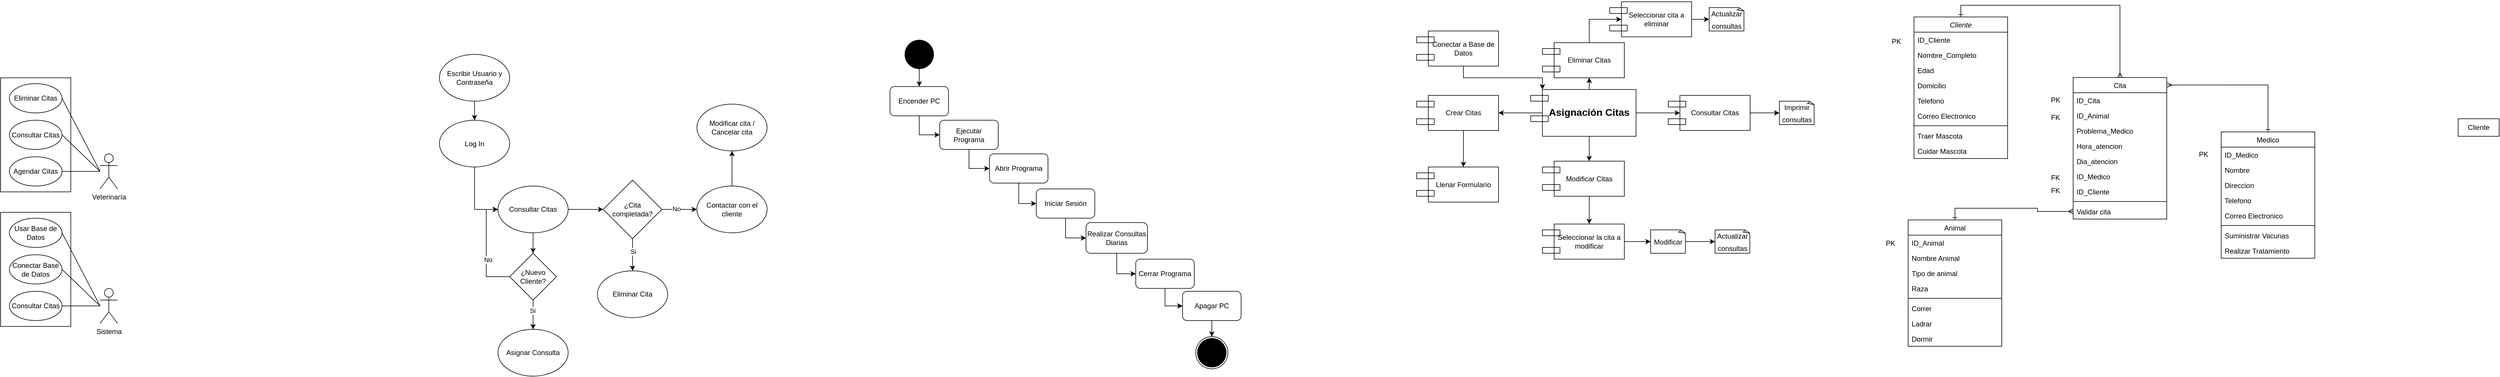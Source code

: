<mxfile version="18.0.6" type="device"><diagram id="yIppMOZ-e4jIht3v-jSQ" name="Página-1"><mxGraphModel dx="2004" dy="1558" grid="1" gridSize="10" guides="1" tooltips="1" connect="1" arrows="1" fold="1" page="1" pageScale="1" pageWidth="827" pageHeight="1169" math="0" shadow="0"><root><mxCell id="0"/><mxCell id="1" parent="0"/><mxCell id="TAHjFx2PKQ2bMR4hfTBX-1" value="Veterinaría" style="shape=umlActor;verticalLabelPosition=bottom;verticalAlign=top;html=1;outlineConnect=0;" parent="1" vertex="1"><mxGeometry x="330" y="290" width="30" height="60" as="geometry"/></mxCell><mxCell id="TAHjFx2PKQ2bMR4hfTBX-2" value="" style="rounded=0;whiteSpace=wrap;html=1;" parent="1" vertex="1"><mxGeometry x="160" y="160" width="120" height="195" as="geometry"/></mxCell><mxCell id="TAHjFx2PKQ2bMR4hfTBX-5" value="Agendar Citas" style="ellipse;whiteSpace=wrap;html=1;" parent="1" vertex="1"><mxGeometry x="175" y="295" width="90" height="50" as="geometry"/></mxCell><mxCell id="TAHjFx2PKQ2bMR4hfTBX-6" value="" style="endArrow=none;html=1;rounded=0;" parent="1" target="TAHjFx2PKQ2bMR4hfTBX-1" edge="1"><mxGeometry width="50" height="50" relative="1" as="geometry"><mxPoint x="265" y="320" as="sourcePoint"/><mxPoint x="315" y="270" as="targetPoint"/></mxGeometry></mxCell><mxCell id="TAHjFx2PKQ2bMR4hfTBX-13" value="Consultar Citas" style="ellipse;whiteSpace=wrap;html=1;" parent="1" vertex="1"><mxGeometry x="175" y="232.5" width="90" height="50" as="geometry"/></mxCell><mxCell id="TAHjFx2PKQ2bMR4hfTBX-14" value="Eliminar Citas" style="ellipse;whiteSpace=wrap;html=1;" parent="1" vertex="1"><mxGeometry x="175" y="170" width="90" height="50" as="geometry"/></mxCell><mxCell id="TAHjFx2PKQ2bMR4hfTBX-20" style="edgeStyle=orthogonalEdgeStyle;rounded=0;orthogonalLoop=1;jettySize=auto;html=1;exitX=0.5;exitY=1;exitDx=0;exitDy=0;entryX=0;entryY=0.5;entryDx=0;entryDy=0;" parent="1" source="TAHjFx2PKQ2bMR4hfTBX-16" target="TAHjFx2PKQ2bMR4hfTBX-19" edge="1"><mxGeometry relative="1" as="geometry"/></mxCell><mxCell id="TAHjFx2PKQ2bMR4hfTBX-16" value="Log In" style="ellipse;whiteSpace=wrap;html=1;" parent="1" vertex="1"><mxGeometry x="910" y="232.5" width="120" height="80" as="geometry"/></mxCell><mxCell id="TAHjFx2PKQ2bMR4hfTBX-18" style="edgeStyle=orthogonalEdgeStyle;rounded=0;orthogonalLoop=1;jettySize=auto;html=1;exitX=0.5;exitY=1;exitDx=0;exitDy=0;entryX=0.5;entryY=0;entryDx=0;entryDy=0;" parent="1" source="TAHjFx2PKQ2bMR4hfTBX-17" target="TAHjFx2PKQ2bMR4hfTBX-16" edge="1"><mxGeometry relative="1" as="geometry"/></mxCell><mxCell id="TAHjFx2PKQ2bMR4hfTBX-17" value="Escribir Usuario y Contraseña" style="ellipse;whiteSpace=wrap;html=1;" parent="1" vertex="1"><mxGeometry x="910" y="120" width="120" height="80" as="geometry"/></mxCell><mxCell id="TAHjFx2PKQ2bMR4hfTBX-40" style="edgeStyle=orthogonalEdgeStyle;rounded=0;orthogonalLoop=1;jettySize=auto;html=1;exitX=0.5;exitY=1;exitDx=0;exitDy=0;entryX=0.5;entryY=0;entryDx=0;entryDy=0;" parent="1" source="TAHjFx2PKQ2bMR4hfTBX-19" target="TAHjFx2PKQ2bMR4hfTBX-27" edge="1"><mxGeometry relative="1" as="geometry"/></mxCell><mxCell id="TAHjFx2PKQ2bMR4hfTBX-43" style="edgeStyle=orthogonalEdgeStyle;rounded=0;orthogonalLoop=1;jettySize=auto;html=1;exitX=1;exitY=0.5;exitDx=0;exitDy=0;entryX=0;entryY=0.5;entryDx=0;entryDy=0;" parent="1" source="TAHjFx2PKQ2bMR4hfTBX-19" target="TAHjFx2PKQ2bMR4hfTBX-21" edge="1"><mxGeometry relative="1" as="geometry"/></mxCell><mxCell id="TAHjFx2PKQ2bMR4hfTBX-19" value="Consultar Citas" style="ellipse;whiteSpace=wrap;html=1;" parent="1" vertex="1"><mxGeometry x="1010" y="345" width="120" height="80" as="geometry"/></mxCell><mxCell id="TAHjFx2PKQ2bMR4hfTBX-32" style="edgeStyle=orthogonalEdgeStyle;rounded=0;orthogonalLoop=1;jettySize=auto;html=1;exitX=0.5;exitY=1;exitDx=0;exitDy=0;entryX=0.5;entryY=0;entryDx=0;entryDy=0;" parent="1" source="TAHjFx2PKQ2bMR4hfTBX-21" target="TAHjFx2PKQ2bMR4hfTBX-24" edge="1"><mxGeometry relative="1" as="geometry"><Array as="points"><mxPoint x="1240" y="465"/><mxPoint x="1240" y="465"/></Array></mxGeometry></mxCell><mxCell id="TAHjFx2PKQ2bMR4hfTBX-36" value="Si" style="edgeLabel;html=1;align=center;verticalAlign=middle;resizable=0;points=[];" parent="TAHjFx2PKQ2bMR4hfTBX-32" vertex="1" connectable="0"><mxGeometry x="-0.21" y="1" relative="1" as="geometry"><mxPoint as="offset"/></mxGeometry></mxCell><mxCell id="TAHjFx2PKQ2bMR4hfTBX-34" style="edgeStyle=orthogonalEdgeStyle;rounded=0;orthogonalLoop=1;jettySize=auto;html=1;exitX=1;exitY=0.5;exitDx=0;exitDy=0;entryX=0;entryY=0.5;entryDx=0;entryDy=0;" parent="1" source="TAHjFx2PKQ2bMR4hfTBX-21" target="TAHjFx2PKQ2bMR4hfTBX-25" edge="1"><mxGeometry relative="1" as="geometry"/></mxCell><mxCell id="TAHjFx2PKQ2bMR4hfTBX-35" value="No" style="edgeLabel;html=1;align=center;verticalAlign=middle;resizable=0;points=[];" parent="TAHjFx2PKQ2bMR4hfTBX-34" vertex="1" connectable="0"><mxGeometry x="-0.165" y="1" relative="1" as="geometry"><mxPoint as="offset"/></mxGeometry></mxCell><mxCell id="TAHjFx2PKQ2bMR4hfTBX-21" value="¿Cita completada?" style="rhombus;whiteSpace=wrap;html=1;" parent="1" vertex="1"><mxGeometry x="1190" y="335" width="100" height="100" as="geometry"/></mxCell><mxCell id="TAHjFx2PKQ2bMR4hfTBX-24" value="Eliminar Cita" style="ellipse;whiteSpace=wrap;html=1;" parent="1" vertex="1"><mxGeometry x="1180" y="490" width="120" height="80" as="geometry"/></mxCell><mxCell id="TAHjFx2PKQ2bMR4hfTBX-38" style="edgeStyle=orthogonalEdgeStyle;rounded=0;orthogonalLoop=1;jettySize=auto;html=1;exitX=0.5;exitY=0;exitDx=0;exitDy=0;entryX=0.5;entryY=1;entryDx=0;entryDy=0;" parent="1" source="TAHjFx2PKQ2bMR4hfTBX-25" target="TAHjFx2PKQ2bMR4hfTBX-37" edge="1"><mxGeometry relative="1" as="geometry"/></mxCell><mxCell id="TAHjFx2PKQ2bMR4hfTBX-25" value="Contactar con el cliente" style="ellipse;whiteSpace=wrap;html=1;" parent="1" vertex="1"><mxGeometry x="1350" y="345" width="120" height="80" as="geometry"/></mxCell><mxCell id="TAHjFx2PKQ2bMR4hfTBX-26" value="Asignar Consulta" style="ellipse;whiteSpace=wrap;html=1;" parent="1" vertex="1"><mxGeometry x="1010" y="590" width="120" height="80" as="geometry"/></mxCell><mxCell id="TAHjFx2PKQ2bMR4hfTBX-30" style="edgeStyle=orthogonalEdgeStyle;rounded=0;orthogonalLoop=1;jettySize=auto;html=1;exitX=0.5;exitY=1;exitDx=0;exitDy=0;" parent="1" source="TAHjFx2PKQ2bMR4hfTBX-27" target="TAHjFx2PKQ2bMR4hfTBX-26" edge="1"><mxGeometry relative="1" as="geometry"/></mxCell><mxCell id="TAHjFx2PKQ2bMR4hfTBX-39" value="Si" style="edgeLabel;html=1;align=center;verticalAlign=middle;resizable=0;points=[];" parent="TAHjFx2PKQ2bMR4hfTBX-30" vertex="1" connectable="0"><mxGeometry x="-0.298" y="-1" relative="1" as="geometry"><mxPoint as="offset"/></mxGeometry></mxCell><mxCell id="TAHjFx2PKQ2bMR4hfTBX-41" style="edgeStyle=orthogonalEdgeStyle;rounded=0;orthogonalLoop=1;jettySize=auto;html=1;exitX=0;exitY=0.5;exitDx=0;exitDy=0;entryX=0;entryY=0.5;entryDx=0;entryDy=0;" parent="1" source="TAHjFx2PKQ2bMR4hfTBX-27" target="TAHjFx2PKQ2bMR4hfTBX-19" edge="1"><mxGeometry relative="1" as="geometry"/></mxCell><mxCell id="TAHjFx2PKQ2bMR4hfTBX-42" value="No" style="edgeLabel;html=1;align=center;verticalAlign=middle;resizable=0;points=[];" parent="TAHjFx2PKQ2bMR4hfTBX-41" vertex="1" connectable="0"><mxGeometry x="-0.211" y="-3" relative="1" as="geometry"><mxPoint as="offset"/></mxGeometry></mxCell><mxCell id="TAHjFx2PKQ2bMR4hfTBX-27" value="¿Nuevo Cliente?" style="rhombus;whiteSpace=wrap;html=1;" parent="1" vertex="1"><mxGeometry x="1030" y="460" width="80" height="80" as="geometry"/></mxCell><mxCell id="TAHjFx2PKQ2bMR4hfTBX-37" value="Modificar cita / Cancelar cita" style="ellipse;whiteSpace=wrap;html=1;" parent="1" vertex="1"><mxGeometry x="1350" y="205" width="120" height="80" as="geometry"/></mxCell><mxCell id="TAHjFx2PKQ2bMR4hfTBX-50" value="Sistema" style="shape=umlActor;verticalLabelPosition=bottom;verticalAlign=top;html=1;outlineConnect=0;" parent="1" vertex="1"><mxGeometry x="330" y="520" width="30" height="60" as="geometry"/></mxCell><mxCell id="TAHjFx2PKQ2bMR4hfTBX-51" value="" style="rounded=0;whiteSpace=wrap;html=1;" parent="1" vertex="1"><mxGeometry x="160" y="390" width="120" height="195" as="geometry"/></mxCell><mxCell id="TAHjFx2PKQ2bMR4hfTBX-53" value="" style="endArrow=none;html=1;rounded=0;" parent="1" target="TAHjFx2PKQ2bMR4hfTBX-50" edge="1"><mxGeometry width="50" height="50" relative="1" as="geometry"><mxPoint x="265" y="550.0" as="sourcePoint"/><mxPoint x="315" y="500" as="targetPoint"/></mxGeometry></mxCell><mxCell id="TAHjFx2PKQ2bMR4hfTBX-54" value="Consultar Citas" style="ellipse;whiteSpace=wrap;html=1;" parent="1" vertex="1"><mxGeometry x="175" y="525" width="90" height="50" as="geometry"/></mxCell><mxCell id="TAHjFx2PKQ2bMR4hfTBX-56" value="" style="endArrow=none;html=1;rounded=0;exitX=1;exitY=0.5;exitDx=0;exitDy=0;" parent="1" source="TAHjFx2PKQ2bMR4hfTBX-13" edge="1"><mxGeometry width="50" height="50" relative="1" as="geometry"><mxPoint x="260" y="300" as="sourcePoint"/><mxPoint x="330" y="320" as="targetPoint"/></mxGeometry></mxCell><mxCell id="TAHjFx2PKQ2bMR4hfTBX-57" value="" style="endArrow=none;html=1;rounded=0;exitX=1;exitY=0.5;exitDx=0;exitDy=0;" parent="1" source="TAHjFx2PKQ2bMR4hfTBX-14" edge="1"><mxGeometry width="50" height="50" relative="1" as="geometry"><mxPoint x="490" y="270" as="sourcePoint"/><mxPoint x="330" y="320" as="targetPoint"/></mxGeometry></mxCell><mxCell id="TAHjFx2PKQ2bMR4hfTBX-60" value="Conectar Base de Datos" style="ellipse;whiteSpace=wrap;html=1;" parent="1" vertex="1"><mxGeometry x="175" y="462.5" width="90" height="50" as="geometry"/></mxCell><mxCell id="TAHjFx2PKQ2bMR4hfTBX-62" value="Usar Base de Datos" style="ellipse;whiteSpace=wrap;html=1;" parent="1" vertex="1"><mxGeometry x="175" y="400" width="90" height="50" as="geometry"/></mxCell><mxCell id="TAHjFx2PKQ2bMR4hfTBX-65" value="" style="endArrow=none;html=1;rounded=0;exitX=1;exitY=0.5;exitDx=0;exitDy=0;" parent="1" source="TAHjFx2PKQ2bMR4hfTBX-60" edge="1"><mxGeometry width="50" height="50" relative="1" as="geometry"><mxPoint x="280" y="540" as="sourcePoint"/><mxPoint x="330" y="550" as="targetPoint"/></mxGeometry></mxCell><mxCell id="TAHjFx2PKQ2bMR4hfTBX-66" value="" style="endArrow=none;html=1;rounded=0;exitX=1;exitY=0.5;exitDx=0;exitDy=0;" parent="1" source="TAHjFx2PKQ2bMR4hfTBX-62" edge="1"><mxGeometry width="50" height="50" relative="1" as="geometry"><mxPoint x="280" y="540" as="sourcePoint"/><mxPoint x="330" y="550" as="targetPoint"/></mxGeometry></mxCell><mxCell id="TAHjFx2PKQ2bMR4hfTBX-72" style="edgeStyle=orthogonalEdgeStyle;rounded=0;orthogonalLoop=1;jettySize=auto;html=1;exitX=0.5;exitY=1;exitDx=0;exitDy=0;entryX=0.5;entryY=0;entryDx=0;entryDy=0;" parent="1" source="TAHjFx2PKQ2bMR4hfTBX-67" target="TAHjFx2PKQ2bMR4hfTBX-68" edge="1"><mxGeometry relative="1" as="geometry"/></mxCell><mxCell id="TAHjFx2PKQ2bMR4hfTBX-67" value="" style="ellipse;whiteSpace=wrap;html=1;strokeColor=none;fillColor=#000000;" parent="1" vertex="1"><mxGeometry x="1705" y="95" width="50" height="50" as="geometry"/></mxCell><mxCell id="TAHjFx2PKQ2bMR4hfTBX-74" style="edgeStyle=orthogonalEdgeStyle;rounded=0;orthogonalLoop=1;jettySize=auto;html=1;exitX=0.5;exitY=1;exitDx=0;exitDy=0;entryX=0;entryY=0.5;entryDx=0;entryDy=0;" parent="1" source="TAHjFx2PKQ2bMR4hfTBX-68" target="TAHjFx2PKQ2bMR4hfTBX-69" edge="1"><mxGeometry relative="1" as="geometry"/></mxCell><mxCell id="TAHjFx2PKQ2bMR4hfTBX-68" value="Encender PC" style="rounded=1;whiteSpace=wrap;html=1;fillColor=none;" parent="1" vertex="1"><mxGeometry x="1680" y="175" width="100" height="50" as="geometry"/></mxCell><mxCell id="TAHjFx2PKQ2bMR4hfTBX-75" style="edgeStyle=orthogonalEdgeStyle;rounded=0;orthogonalLoop=1;jettySize=auto;html=1;exitX=0.5;exitY=1;exitDx=0;exitDy=0;entryX=0;entryY=0.5;entryDx=0;entryDy=0;" parent="1" source="TAHjFx2PKQ2bMR4hfTBX-69" target="TAHjFx2PKQ2bMR4hfTBX-70" edge="1"><mxGeometry relative="1" as="geometry"/></mxCell><mxCell id="TAHjFx2PKQ2bMR4hfTBX-69" value="Ejecutar Programa" style="rounded=1;whiteSpace=wrap;html=1;fillColor=none;" parent="1" vertex="1"><mxGeometry x="1765" y="232.5" width="100" height="50" as="geometry"/></mxCell><mxCell id="TAHjFx2PKQ2bMR4hfTBX-76" style="edgeStyle=orthogonalEdgeStyle;rounded=0;orthogonalLoop=1;jettySize=auto;html=1;exitX=0.5;exitY=1;exitDx=0;exitDy=0;entryX=0;entryY=0.5;entryDx=0;entryDy=0;" parent="1" source="TAHjFx2PKQ2bMR4hfTBX-70" target="TAHjFx2PKQ2bMR4hfTBX-71" edge="1"><mxGeometry relative="1" as="geometry"/></mxCell><mxCell id="TAHjFx2PKQ2bMR4hfTBX-70" value="Abrir Programa" style="rounded=1;whiteSpace=wrap;html=1;fillColor=none;" parent="1" vertex="1"><mxGeometry x="1850" y="290" width="100" height="50" as="geometry"/></mxCell><mxCell id="TAHjFx2PKQ2bMR4hfTBX-78" style="edgeStyle=orthogonalEdgeStyle;rounded=0;orthogonalLoop=1;jettySize=auto;html=1;exitX=0.5;exitY=1;exitDx=0;exitDy=0;entryX=0;entryY=0.5;entryDx=0;entryDy=0;" parent="1" source="TAHjFx2PKQ2bMR4hfTBX-71" target="TAHjFx2PKQ2bMR4hfTBX-77" edge="1"><mxGeometry relative="1" as="geometry"/></mxCell><mxCell id="TAHjFx2PKQ2bMR4hfTBX-71" value="Iniciar Sesión" style="rounded=1;whiteSpace=wrap;html=1;fillColor=none;" parent="1" vertex="1"><mxGeometry x="1930" y="350" width="100" height="50" as="geometry"/></mxCell><mxCell id="TAHjFx2PKQ2bMR4hfTBX-81" style="edgeStyle=orthogonalEdgeStyle;rounded=0;orthogonalLoop=1;jettySize=auto;html=1;exitX=0.5;exitY=1;exitDx=0;exitDy=0;entryX=0;entryY=0.5;entryDx=0;entryDy=0;" parent="1" source="TAHjFx2PKQ2bMR4hfTBX-77" target="TAHjFx2PKQ2bMR4hfTBX-79" edge="1"><mxGeometry relative="1" as="geometry"/></mxCell><mxCell id="TAHjFx2PKQ2bMR4hfTBX-77" value="Realizar Consultas Diarias" style="rounded=1;whiteSpace=wrap;html=1;fillColor=none;" parent="1" vertex="1"><mxGeometry x="2015" y="407.5" width="105" height="52.5" as="geometry"/></mxCell><mxCell id="TAHjFx2PKQ2bMR4hfTBX-82" style="edgeStyle=orthogonalEdgeStyle;rounded=0;orthogonalLoop=1;jettySize=auto;html=1;exitX=0.5;exitY=1;exitDx=0;exitDy=0;entryX=0;entryY=0.5;entryDx=0;entryDy=0;" parent="1" source="TAHjFx2PKQ2bMR4hfTBX-79" target="TAHjFx2PKQ2bMR4hfTBX-80" edge="1"><mxGeometry relative="1" as="geometry"/></mxCell><mxCell id="TAHjFx2PKQ2bMR4hfTBX-79" value="Cerrar Programa" style="rounded=1;whiteSpace=wrap;html=1;fillColor=none;" parent="1" vertex="1"><mxGeometry x="2100" y="470" width="100" height="50" as="geometry"/></mxCell><mxCell id="TAHjFx2PKQ2bMR4hfTBX-85" style="edgeStyle=orthogonalEdgeStyle;rounded=0;orthogonalLoop=1;jettySize=auto;html=1;exitX=0.5;exitY=1;exitDx=0;exitDy=0;entryX=0.5;entryY=0;entryDx=0;entryDy=0;" parent="1" source="TAHjFx2PKQ2bMR4hfTBX-80" target="TAHjFx2PKQ2bMR4hfTBX-84" edge="1"><mxGeometry relative="1" as="geometry"/></mxCell><mxCell id="TAHjFx2PKQ2bMR4hfTBX-80" value="Apagar PC" style="rounded=1;whiteSpace=wrap;html=1;fillColor=none;" parent="1" vertex="1"><mxGeometry x="2180" y="525" width="100" height="50" as="geometry"/></mxCell><mxCell id="TAHjFx2PKQ2bMR4hfTBX-83" value="" style="ellipse;whiteSpace=wrap;html=1;strokeColor=none;fillColor=#000000;" parent="1" vertex="1"><mxGeometry x="2205" y="605" width="50" height="50" as="geometry"/></mxCell><mxCell id="TAHjFx2PKQ2bMR4hfTBX-84" value="" style="ellipse;whiteSpace=wrap;html=1;strokeColor=default;fillColor=none;" parent="1" vertex="1"><mxGeometry x="2202.5" y="602.5" width="55" height="55" as="geometry"/></mxCell><mxCell id="TAHjFx2PKQ2bMR4hfTBX-108" style="edgeStyle=orthogonalEdgeStyle;rounded=0;orthogonalLoop=1;jettySize=auto;html=1;exitX=1;exitY=0.5;exitDx=0;exitDy=0;entryX=0;entryY=0.5;entryDx=0;entryDy=0;fontSize=12;" parent="1" source="TAHjFx2PKQ2bMR4hfTBX-86" target="TAHjFx2PKQ2bMR4hfTBX-99" edge="1"><mxGeometry relative="1" as="geometry"/></mxCell><mxCell id="TAHjFx2PKQ2bMR4hfTBX-109" style="edgeStyle=orthogonalEdgeStyle;rounded=0;orthogonalLoop=1;jettySize=auto;html=1;exitX=0;exitY=0.5;exitDx=0;exitDy=0;entryX=1;entryY=0.5;entryDx=0;entryDy=0;fontSize=12;" parent="1" source="TAHjFx2PKQ2bMR4hfTBX-86" target="TAHjFx2PKQ2bMR4hfTBX-90" edge="1"><mxGeometry relative="1" as="geometry"/></mxCell><mxCell id="TAHjFx2PKQ2bMR4hfTBX-116" style="edgeStyle=orthogonalEdgeStyle;rounded=0;orthogonalLoop=1;jettySize=auto;html=1;exitX=0.5;exitY=0;exitDx=0;exitDy=0;entryX=0.5;entryY=1;entryDx=0;entryDy=0;fontSize=12;" parent="1" source="TAHjFx2PKQ2bMR4hfTBX-86" target="TAHjFx2PKQ2bMR4hfTBX-96" edge="1"><mxGeometry relative="1" as="geometry"/></mxCell><mxCell id="TAHjFx2PKQ2bMR4hfTBX-125" style="edgeStyle=orthogonalEdgeStyle;rounded=0;orthogonalLoop=1;jettySize=auto;html=1;exitX=0.5;exitY=1;exitDx=0;exitDy=0;entryX=0.5;entryY=0;entryDx=0;entryDy=0;fontSize=12;" parent="1" source="TAHjFx2PKQ2bMR4hfTBX-86" target="TAHjFx2PKQ2bMR4hfTBX-93" edge="1"><mxGeometry relative="1" as="geometry"/></mxCell><mxCell id="TAHjFx2PKQ2bMR4hfTBX-86" value="&lt;font style=&quot;font-size: 17px;&quot;&gt;&lt;b&gt;Asignación Citas&lt;/b&gt;&lt;/font&gt;" style="rounded=0;whiteSpace=wrap;html=1;strokeColor=default;fillColor=none;" parent="1" vertex="1"><mxGeometry x="2795" y="180" width="160" height="80" as="geometry"/></mxCell><mxCell id="TAHjFx2PKQ2bMR4hfTBX-88" value="" style="rounded=0;whiteSpace=wrap;html=1;strokeColor=default;fillColor=none;" parent="1" vertex="1"><mxGeometry x="2775" y="190" width="30" height="10" as="geometry"/></mxCell><mxCell id="TAHjFx2PKQ2bMR4hfTBX-89" value="" style="rounded=0;whiteSpace=wrap;html=1;strokeColor=default;fillColor=none;" parent="1" vertex="1"><mxGeometry x="2775" y="225" width="30" height="10" as="geometry"/></mxCell><mxCell id="TAHjFx2PKQ2bMR4hfTBX-115" style="edgeStyle=orthogonalEdgeStyle;rounded=0;orthogonalLoop=1;jettySize=auto;html=1;exitX=0.5;exitY=1;exitDx=0;exitDy=0;entryX=0.5;entryY=0;entryDx=0;entryDy=0;fontSize=12;" parent="1" source="TAHjFx2PKQ2bMR4hfTBX-90" target="TAHjFx2PKQ2bMR4hfTBX-112" edge="1"><mxGeometry relative="1" as="geometry"/></mxCell><mxCell id="TAHjFx2PKQ2bMR4hfTBX-90" value="Crear Citas" style="rounded=0;whiteSpace=wrap;html=1;strokeColor=default;fillColor=none;" parent="1" vertex="1"><mxGeometry x="2600" y="190" width="120" height="60" as="geometry"/></mxCell><mxCell id="TAHjFx2PKQ2bMR4hfTBX-91" value="" style="rounded=0;whiteSpace=wrap;html=1;strokeColor=default;fillColor=none;" parent="1" vertex="1"><mxGeometry x="2580" y="200" width="30" height="10" as="geometry"/></mxCell><mxCell id="TAHjFx2PKQ2bMR4hfTBX-92" value="" style="rounded=0;whiteSpace=wrap;html=1;strokeColor=default;fillColor=none;" parent="1" vertex="1"><mxGeometry x="2580" y="230" width="30" height="10" as="geometry"/></mxCell><mxCell id="TAHjFx2PKQ2bMR4hfTBX-133" style="edgeStyle=orthogonalEdgeStyle;rounded=0;orthogonalLoop=1;jettySize=auto;html=1;exitX=0.5;exitY=1;exitDx=0;exitDy=0;entryX=0.5;entryY=0;entryDx=0;entryDy=0;fontSize=12;" parent="1" source="TAHjFx2PKQ2bMR4hfTBX-93" target="TAHjFx2PKQ2bMR4hfTBX-126" edge="1"><mxGeometry relative="1" as="geometry"/></mxCell><mxCell id="TAHjFx2PKQ2bMR4hfTBX-93" value="Modificar Citas" style="rounded=0;whiteSpace=wrap;html=1;strokeColor=default;fillColor=none;" parent="1" vertex="1"><mxGeometry x="2815" y="302.5" width="120" height="60" as="geometry"/></mxCell><mxCell id="TAHjFx2PKQ2bMR4hfTBX-94" value="" style="rounded=0;whiteSpace=wrap;html=1;strokeColor=default;fillColor=none;" parent="1" vertex="1"><mxGeometry x="2795" y="312.5" width="30" height="10" as="geometry"/></mxCell><mxCell id="TAHjFx2PKQ2bMR4hfTBX-95" value="" style="rounded=0;whiteSpace=wrap;html=1;strokeColor=default;fillColor=none;" parent="1" vertex="1"><mxGeometry x="2795" y="342.5" width="30" height="10" as="geometry"/></mxCell><mxCell id="TAHjFx2PKQ2bMR4hfTBX-123" style="edgeStyle=orthogonalEdgeStyle;rounded=0;orthogonalLoop=1;jettySize=auto;html=1;exitX=0.5;exitY=0;exitDx=0;exitDy=0;entryX=0;entryY=0.5;entryDx=0;entryDy=0;fontSize=12;" parent="1" source="TAHjFx2PKQ2bMR4hfTBX-96" target="TAHjFx2PKQ2bMR4hfTBX-119" edge="1"><mxGeometry relative="1" as="geometry"/></mxCell><mxCell id="TAHjFx2PKQ2bMR4hfTBX-96" value="Eliminar Citas" style="rounded=0;whiteSpace=wrap;html=1;strokeColor=default;fillColor=none;" parent="1" vertex="1"><mxGeometry x="2815" y="100" width="120" height="60" as="geometry"/></mxCell><mxCell id="TAHjFx2PKQ2bMR4hfTBX-97" value="" style="rounded=0;whiteSpace=wrap;html=1;strokeColor=default;fillColor=none;" parent="1" vertex="1"><mxGeometry x="2795" y="110" width="30" height="10" as="geometry"/></mxCell><mxCell id="TAHjFx2PKQ2bMR4hfTBX-98" value="" style="rounded=0;whiteSpace=wrap;html=1;strokeColor=default;fillColor=none;" parent="1" vertex="1"><mxGeometry x="2795" y="140" width="30" height="10" as="geometry"/></mxCell><mxCell id="TAHjFx2PKQ2bMR4hfTBX-107" style="edgeStyle=orthogonalEdgeStyle;rounded=0;orthogonalLoop=1;jettySize=auto;html=1;exitX=1;exitY=0.5;exitDx=0;exitDy=0;entryX=0;entryY=0.5;entryDx=0;entryDy=0;entryPerimeter=0;fontSize=12;" parent="1" source="TAHjFx2PKQ2bMR4hfTBX-99" target="TAHjFx2PKQ2bMR4hfTBX-106" edge="1"><mxGeometry relative="1" as="geometry"/></mxCell><mxCell id="TAHjFx2PKQ2bMR4hfTBX-99" value="Consultar Citas" style="rounded=0;whiteSpace=wrap;html=1;strokeColor=default;fillColor=none;" parent="1" vertex="1"><mxGeometry x="3030" y="190" width="120" height="60" as="geometry"/></mxCell><mxCell id="TAHjFx2PKQ2bMR4hfTBX-100" value="" style="rounded=0;whiteSpace=wrap;html=1;strokeColor=default;fillColor=none;" parent="1" vertex="1"><mxGeometry x="3010" y="200" width="30" height="10" as="geometry"/></mxCell><mxCell id="TAHjFx2PKQ2bMR4hfTBX-101" value="" style="rounded=0;whiteSpace=wrap;html=1;strokeColor=default;fillColor=none;" parent="1" vertex="1"><mxGeometry x="3010" y="230" width="30" height="10" as="geometry"/></mxCell><mxCell id="TAHjFx2PKQ2bMR4hfTBX-106" value="&lt;font style=&quot;font-size: 12px;&quot;&gt;Imprimir consultas&lt;/font&gt;" style="whiteSpace=wrap;html=1;shape=mxgraph.basic.document;fontSize=17;strokeColor=default;fillColor=none;" parent="1" vertex="1"><mxGeometry x="3200" y="200" width="60" height="40" as="geometry"/></mxCell><mxCell id="TAHjFx2PKQ2bMR4hfTBX-112" value="Llenar Formulario" style="rounded=0;whiteSpace=wrap;html=1;strokeColor=default;fillColor=none;" parent="1" vertex="1"><mxGeometry x="2600" y="312.5" width="120" height="60" as="geometry"/></mxCell><mxCell id="TAHjFx2PKQ2bMR4hfTBX-113" value="" style="rounded=0;whiteSpace=wrap;html=1;strokeColor=default;fillColor=none;" parent="1" vertex="1"><mxGeometry x="2580" y="322.5" width="30" height="10" as="geometry"/></mxCell><mxCell id="TAHjFx2PKQ2bMR4hfTBX-114" value="" style="rounded=0;whiteSpace=wrap;html=1;strokeColor=default;fillColor=none;" parent="1" vertex="1"><mxGeometry x="2580" y="352.5" width="30" height="10" as="geometry"/></mxCell><mxCell id="TAHjFx2PKQ2bMR4hfTBX-124" style="edgeStyle=orthogonalEdgeStyle;rounded=0;orthogonalLoop=1;jettySize=auto;html=1;exitX=1;exitY=0.5;exitDx=0;exitDy=0;entryX=0;entryY=0.5;entryDx=0;entryDy=0;entryPerimeter=0;fontSize=12;" parent="1" source="TAHjFx2PKQ2bMR4hfTBX-119" target="TAHjFx2PKQ2bMR4hfTBX-122" edge="1"><mxGeometry relative="1" as="geometry"/></mxCell><mxCell id="TAHjFx2PKQ2bMR4hfTBX-119" value="Seleccionar cita a eliminar" style="rounded=0;whiteSpace=wrap;html=1;strokeColor=default;fillColor=none;" parent="1" vertex="1"><mxGeometry x="2930" y="30" width="120" height="60" as="geometry"/></mxCell><mxCell id="TAHjFx2PKQ2bMR4hfTBX-120" value="" style="rounded=0;whiteSpace=wrap;html=1;strokeColor=default;fillColor=none;" parent="1" vertex="1"><mxGeometry x="2910" y="40" width="30" height="10" as="geometry"/></mxCell><mxCell id="TAHjFx2PKQ2bMR4hfTBX-121" value="" style="rounded=0;whiteSpace=wrap;html=1;strokeColor=default;fillColor=none;" parent="1" vertex="1"><mxGeometry x="2910" y="70" width="30" height="10" as="geometry"/></mxCell><mxCell id="TAHjFx2PKQ2bMR4hfTBX-122" value="&lt;font style=&quot;font-size: 12px;&quot;&gt;Actualizar consultas&lt;/font&gt;" style="whiteSpace=wrap;html=1;shape=mxgraph.basic.document;fontSize=17;strokeColor=default;fillColor=none;" parent="1" vertex="1"><mxGeometry x="3080" y="40" width="60" height="40" as="geometry"/></mxCell><mxCell id="TAHjFx2PKQ2bMR4hfTBX-136" style="edgeStyle=orthogonalEdgeStyle;rounded=0;orthogonalLoop=1;jettySize=auto;html=1;exitX=1;exitY=0.5;exitDx=0;exitDy=0;entryX=0;entryY=0.5;entryDx=0;entryDy=0;entryPerimeter=0;fontSize=12;" parent="1" source="TAHjFx2PKQ2bMR4hfTBX-126" target="TAHjFx2PKQ2bMR4hfTBX-134" edge="1"><mxGeometry relative="1" as="geometry"/></mxCell><mxCell id="TAHjFx2PKQ2bMR4hfTBX-126" value="Seleccionar la cita a modificar" style="rounded=0;whiteSpace=wrap;html=1;strokeColor=default;fillColor=none;" parent="1" vertex="1"><mxGeometry x="2815" y="410" width="120" height="60" as="geometry"/></mxCell><mxCell id="TAHjFx2PKQ2bMR4hfTBX-127" value="" style="rounded=0;whiteSpace=wrap;html=1;strokeColor=default;fillColor=none;" parent="1" vertex="1"><mxGeometry x="2795" y="420" width="30" height="10" as="geometry"/></mxCell><mxCell id="TAHjFx2PKQ2bMR4hfTBX-128" value="" style="rounded=0;whiteSpace=wrap;html=1;strokeColor=default;fillColor=none;" parent="1" vertex="1"><mxGeometry x="2795" y="450" width="30" height="10" as="geometry"/></mxCell><mxCell id="TAHjFx2PKQ2bMR4hfTBX-132" style="edgeStyle=orthogonalEdgeStyle;rounded=0;orthogonalLoop=1;jettySize=auto;html=1;exitX=0.5;exitY=1;exitDx=0;exitDy=0;entryX=0;entryY=0;entryDx=0;entryDy=0;fontSize=12;" parent="1" source="TAHjFx2PKQ2bMR4hfTBX-129" target="TAHjFx2PKQ2bMR4hfTBX-86" edge="1"><mxGeometry relative="1" as="geometry"/></mxCell><mxCell id="TAHjFx2PKQ2bMR4hfTBX-129" value="Conectar a Base de Datos" style="rounded=0;whiteSpace=wrap;html=1;strokeColor=default;fillColor=none;" parent="1" vertex="1"><mxGeometry x="2600" y="80" width="120" height="60" as="geometry"/></mxCell><mxCell id="TAHjFx2PKQ2bMR4hfTBX-130" value="" style="rounded=0;whiteSpace=wrap;html=1;strokeColor=default;fillColor=none;" parent="1" vertex="1"><mxGeometry x="2580" y="90" width="30" height="10" as="geometry"/></mxCell><mxCell id="TAHjFx2PKQ2bMR4hfTBX-131" value="" style="rounded=0;whiteSpace=wrap;html=1;strokeColor=default;fillColor=none;" parent="1" vertex="1"><mxGeometry x="2580" y="120" width="30" height="10" as="geometry"/></mxCell><mxCell id="TAHjFx2PKQ2bMR4hfTBX-137" style="edgeStyle=orthogonalEdgeStyle;rounded=0;orthogonalLoop=1;jettySize=auto;html=1;exitX=1;exitY=0.5;exitDx=0;exitDy=0;exitPerimeter=0;entryX=0;entryY=0.5;entryDx=0;entryDy=0;entryPerimeter=0;fontSize=12;" parent="1" source="TAHjFx2PKQ2bMR4hfTBX-134" target="TAHjFx2PKQ2bMR4hfTBX-135" edge="1"><mxGeometry relative="1" as="geometry"/></mxCell><mxCell id="TAHjFx2PKQ2bMR4hfTBX-134" value="&lt;font style=&quot;font-size: 12px;&quot;&gt;Modificar&lt;/font&gt;" style="whiteSpace=wrap;html=1;shape=mxgraph.basic.document;fontSize=17;strokeColor=default;fillColor=none;" parent="1" vertex="1"><mxGeometry x="2980" y="420" width="60" height="40" as="geometry"/></mxCell><mxCell id="TAHjFx2PKQ2bMR4hfTBX-135" value="&lt;font style=&quot;font-size: 12px;&quot;&gt;Actualizar consultas&lt;/font&gt;" style="whiteSpace=wrap;html=1;shape=mxgraph.basic.document;fontSize=17;strokeColor=default;fillColor=none;" parent="1" vertex="1"><mxGeometry x="3090" y="420" width="60" height="40" as="geometry"/></mxCell><mxCell id="j-575eCfDOTSj6DPJWYO-50" style="edgeStyle=orthogonalEdgeStyle;rounded=0;orthogonalLoop=1;jettySize=auto;html=1;exitX=0.5;exitY=0;exitDx=0;exitDy=0;entryX=0.5;entryY=0;entryDx=0;entryDy=0;startArrow=ERone;startFill=0;endArrow=ERmany;endFill=0;" edge="1" parent="1" source="j-575eCfDOTSj6DPJWYO-1" target="j-575eCfDOTSj6DPJWYO-25"><mxGeometry relative="1" as="geometry"/></mxCell><mxCell id="j-575eCfDOTSj6DPJWYO-1" value="Cliente" style="swimlane;fontStyle=2;align=center;verticalAlign=top;childLayout=stackLayout;horizontal=1;startSize=26;horizontalStack=0;resizeParent=1;resizeLast=0;collapsible=1;marginBottom=0;rounded=0;shadow=0;strokeWidth=1;" vertex="1" parent="1"><mxGeometry x="3430" y="56" width="160" height="242" as="geometry"><mxRectangle x="220" y="120" width="160" height="26" as="alternateBounds"/></mxGeometry></mxCell><mxCell id="j-575eCfDOTSj6DPJWYO-2" value="ID_Cliente" style="text;align=left;verticalAlign=top;spacingLeft=4;spacingRight=4;overflow=hidden;rotatable=0;points=[[0,0.5],[1,0.5]];portConstraint=eastwest;" vertex="1" parent="j-575eCfDOTSj6DPJWYO-1"><mxGeometry y="26" width="160" height="26" as="geometry"/></mxCell><mxCell id="j-575eCfDOTSj6DPJWYO-3" value="Nombre_Completo" style="text;align=left;verticalAlign=top;spacingLeft=4;spacingRight=4;overflow=hidden;rotatable=0;points=[[0,0.5],[1,0.5]];portConstraint=eastwest;rounded=0;shadow=0;html=0;" vertex="1" parent="j-575eCfDOTSj6DPJWYO-1"><mxGeometry y="52" width="160" height="26" as="geometry"/></mxCell><mxCell id="j-575eCfDOTSj6DPJWYO-4" value="Edad" style="text;align=left;verticalAlign=top;spacingLeft=4;spacingRight=4;overflow=hidden;rotatable=0;points=[[0,0.5],[1,0.5]];portConstraint=eastwest;rounded=0;shadow=0;html=0;" vertex="1" parent="j-575eCfDOTSj6DPJWYO-1"><mxGeometry y="78" width="160" height="26" as="geometry"/></mxCell><mxCell id="j-575eCfDOTSj6DPJWYO-5" value="Domicilio" style="text;align=left;verticalAlign=top;spacingLeft=4;spacingRight=4;overflow=hidden;rotatable=0;points=[[0,0.5],[1,0.5]];portConstraint=eastwest;rounded=0;shadow=0;html=0;" vertex="1" parent="j-575eCfDOTSj6DPJWYO-1"><mxGeometry y="104" width="160" height="26" as="geometry"/></mxCell><mxCell id="j-575eCfDOTSj6DPJWYO-6" value="Telefono" style="text;align=left;verticalAlign=top;spacingLeft=4;spacingRight=4;overflow=hidden;rotatable=0;points=[[0,0.5],[1,0.5]];portConstraint=eastwest;rounded=0;shadow=0;html=0;" vertex="1" parent="j-575eCfDOTSj6DPJWYO-1"><mxGeometry y="130" width="160" height="26" as="geometry"/></mxCell><mxCell id="j-575eCfDOTSj6DPJWYO-7" value="Correo Electronico" style="text;align=left;verticalAlign=top;spacingLeft=4;spacingRight=4;overflow=hidden;rotatable=0;points=[[0,0.5],[1,0.5]];portConstraint=eastwest;rounded=0;shadow=0;html=0;" vertex="1" parent="j-575eCfDOTSj6DPJWYO-1"><mxGeometry y="156" width="160" height="26" as="geometry"/></mxCell><mxCell id="j-575eCfDOTSj6DPJWYO-8" value="" style="line;html=1;strokeWidth=1;align=left;verticalAlign=middle;spacingTop=-1;spacingLeft=3;spacingRight=3;rotatable=0;labelPosition=right;points=[];portConstraint=eastwest;" vertex="1" parent="j-575eCfDOTSj6DPJWYO-1"><mxGeometry y="182" width="160" height="8" as="geometry"/></mxCell><mxCell id="j-575eCfDOTSj6DPJWYO-9" value="Traer Mascota" style="text;align=left;verticalAlign=top;spacingLeft=4;spacingRight=4;overflow=hidden;rotatable=0;points=[[0,0.5],[1,0.5]];portConstraint=eastwest;" vertex="1" parent="j-575eCfDOTSj6DPJWYO-1"><mxGeometry y="190" width="160" height="26" as="geometry"/></mxCell><mxCell id="j-575eCfDOTSj6DPJWYO-10" value="Cuidar Mascota" style="text;align=left;verticalAlign=top;spacingLeft=4;spacingRight=4;overflow=hidden;rotatable=0;points=[[0,0.5],[1,0.5]];portConstraint=eastwest;" vertex="1" parent="j-575eCfDOTSj6DPJWYO-1"><mxGeometry y="216" width="160" height="26" as="geometry"/></mxCell><mxCell id="j-575eCfDOTSj6DPJWYO-49" style="edgeStyle=orthogonalEdgeStyle;rounded=0;orthogonalLoop=1;jettySize=auto;html=1;exitX=0.5;exitY=0;exitDx=0;exitDy=0;entryX=0;entryY=0.5;entryDx=0;entryDy=0;startArrow=ERone;startFill=0;endArrow=ERmany;endFill=0;" edge="1" parent="1" source="j-575eCfDOTSj6DPJWYO-11" target="j-575eCfDOTSj6DPJWYO-33"><mxGeometry relative="1" as="geometry"/></mxCell><mxCell id="j-575eCfDOTSj6DPJWYO-11" value="Animal" style="swimlane;fontStyle=0;align=center;verticalAlign=top;childLayout=stackLayout;horizontal=1;startSize=26;horizontalStack=0;resizeParent=1;resizeLast=0;collapsible=1;marginBottom=0;rounded=0;shadow=0;strokeWidth=1;" vertex="1" parent="1"><mxGeometry x="3420" y="403" width="160" height="216" as="geometry"><mxRectangle x="130" y="380" width="160" height="26" as="alternateBounds"/></mxGeometry></mxCell><mxCell id="j-575eCfDOTSj6DPJWYO-12" value="ID_Animal&#10;" style="text;align=left;verticalAlign=top;spacingLeft=4;spacingRight=4;overflow=hidden;rotatable=0;points=[[0,0.5],[1,0.5]];portConstraint=eastwest;" vertex="1" parent="j-575eCfDOTSj6DPJWYO-11"><mxGeometry y="26" width="160" height="26" as="geometry"/></mxCell><mxCell id="j-575eCfDOTSj6DPJWYO-13" value="Nombre Animal" style="text;align=left;verticalAlign=top;spacingLeft=4;spacingRight=4;overflow=hidden;rotatable=0;points=[[0,0.5],[1,0.5]];portConstraint=eastwest;rounded=0;shadow=0;html=0;" vertex="1" parent="j-575eCfDOTSj6DPJWYO-11"><mxGeometry y="52" width="160" height="26" as="geometry"/></mxCell><mxCell id="j-575eCfDOTSj6DPJWYO-37" value="Tipo de animal" style="text;align=left;verticalAlign=top;spacingLeft=4;spacingRight=4;overflow=hidden;rotatable=0;points=[[0,0.5],[1,0.5]];portConstraint=eastwest;rounded=0;shadow=0;html=0;" vertex="1" parent="j-575eCfDOTSj6DPJWYO-11"><mxGeometry y="78" width="160" height="26" as="geometry"/></mxCell><mxCell id="j-575eCfDOTSj6DPJWYO-38" value="Raza" style="text;align=left;verticalAlign=top;spacingLeft=4;spacingRight=4;overflow=hidden;rotatable=0;points=[[0,0.5],[1,0.5]];portConstraint=eastwest;rounded=0;shadow=0;html=0;" vertex="1" parent="j-575eCfDOTSj6DPJWYO-11"><mxGeometry y="104" width="160" height="26" as="geometry"/></mxCell><mxCell id="j-575eCfDOTSj6DPJWYO-14" value="" style="line;html=1;strokeWidth=1;align=left;verticalAlign=middle;spacingTop=-1;spacingLeft=3;spacingRight=3;rotatable=0;labelPosition=right;points=[];portConstraint=eastwest;" vertex="1" parent="j-575eCfDOTSj6DPJWYO-11"><mxGeometry y="130" width="160" height="8" as="geometry"/></mxCell><mxCell id="j-575eCfDOTSj6DPJWYO-15" value="Correr" style="text;align=left;verticalAlign=top;spacingLeft=4;spacingRight=4;overflow=hidden;rotatable=0;points=[[0,0.5],[1,0.5]];portConstraint=eastwest;fontStyle=0" vertex="1" parent="j-575eCfDOTSj6DPJWYO-11"><mxGeometry y="138" width="160" height="26" as="geometry"/></mxCell><mxCell id="j-575eCfDOTSj6DPJWYO-16" value="Ladrar" style="text;align=left;verticalAlign=top;spacingLeft=4;spacingRight=4;overflow=hidden;rotatable=0;points=[[0,0.5],[1,0.5]];portConstraint=eastwest;" vertex="1" parent="j-575eCfDOTSj6DPJWYO-11"><mxGeometry y="164" width="160" height="26" as="geometry"/></mxCell><mxCell id="j-575eCfDOTSj6DPJWYO-35" value="Dormir" style="text;align=left;verticalAlign=top;spacingLeft=4;spacingRight=4;overflow=hidden;rotatable=0;points=[[0,0.5],[1,0.5]];portConstraint=eastwest;" vertex="1" parent="j-575eCfDOTSj6DPJWYO-11"><mxGeometry y="190" width="160" height="26" as="geometry"/></mxCell><mxCell id="j-575eCfDOTSj6DPJWYO-48" style="edgeStyle=orthogonalEdgeStyle;rounded=0;orthogonalLoop=1;jettySize=auto;html=1;exitX=0.5;exitY=0;exitDx=0;exitDy=0;entryX=1.005;entryY=0.053;entryDx=0;entryDy=0;entryPerimeter=0;startArrow=ERone;startFill=0;endArrow=ERmany;endFill=0;" edge="1" parent="1" source="j-575eCfDOTSj6DPJWYO-17" target="j-575eCfDOTSj6DPJWYO-25"><mxGeometry relative="1" as="geometry"/></mxCell><mxCell id="j-575eCfDOTSj6DPJWYO-17" value="Medico" style="swimlane;fontStyle=0;align=center;verticalAlign=top;childLayout=stackLayout;horizontal=1;startSize=26;horizontalStack=0;resizeParent=1;resizeLast=0;collapsible=1;marginBottom=0;rounded=0;shadow=0;strokeWidth=1;" vertex="1" parent="1"><mxGeometry x="3955" y="252.5" width="160" height="216" as="geometry"><mxRectangle x="340" y="380" width="170" height="26" as="alternateBounds"/></mxGeometry></mxCell><mxCell id="j-575eCfDOTSj6DPJWYO-18" value="ID_Medico" style="text;align=left;verticalAlign=top;spacingLeft=4;spacingRight=4;overflow=hidden;rotatable=0;points=[[0,0.5],[1,0.5]];portConstraint=eastwest;" vertex="1" parent="j-575eCfDOTSj6DPJWYO-17"><mxGeometry y="26" width="160" height="26" as="geometry"/></mxCell><mxCell id="j-575eCfDOTSj6DPJWYO-19" value="Nombre" style="text;align=left;verticalAlign=top;spacingLeft=4;spacingRight=4;overflow=hidden;rotatable=0;points=[[0,0.5],[1,0.5]];portConstraint=eastwest;" vertex="1" parent="j-575eCfDOTSj6DPJWYO-17"><mxGeometry y="52" width="160" height="26" as="geometry"/></mxCell><mxCell id="j-575eCfDOTSj6DPJWYO-20" value="Direccion" style="text;align=left;verticalAlign=top;spacingLeft=4;spacingRight=4;overflow=hidden;rotatable=0;points=[[0,0.5],[1,0.5]];portConstraint=eastwest;" vertex="1" parent="j-575eCfDOTSj6DPJWYO-17"><mxGeometry y="78" width="160" height="26" as="geometry"/></mxCell><mxCell id="j-575eCfDOTSj6DPJWYO-21" value="Telefono" style="text;align=left;verticalAlign=top;spacingLeft=4;spacingRight=4;overflow=hidden;rotatable=0;points=[[0,0.5],[1,0.5]];portConstraint=eastwest;" vertex="1" parent="j-575eCfDOTSj6DPJWYO-17"><mxGeometry y="104" width="160" height="26" as="geometry"/></mxCell><mxCell id="j-575eCfDOTSj6DPJWYO-36" value="Correo Electronico" style="text;align=left;verticalAlign=top;spacingLeft=4;spacingRight=4;overflow=hidden;rotatable=0;points=[[0,0.5],[1,0.5]];portConstraint=eastwest;" vertex="1" parent="j-575eCfDOTSj6DPJWYO-17"><mxGeometry y="130" width="160" height="26" as="geometry"/></mxCell><mxCell id="j-575eCfDOTSj6DPJWYO-22" value="" style="line;html=1;strokeWidth=1;align=left;verticalAlign=middle;spacingTop=-1;spacingLeft=3;spacingRight=3;rotatable=0;labelPosition=right;points=[];portConstraint=eastwest;" vertex="1" parent="j-575eCfDOTSj6DPJWYO-17"><mxGeometry y="156" width="160" height="8" as="geometry"/></mxCell><mxCell id="j-575eCfDOTSj6DPJWYO-23" value="Suministrar Vacunas" style="text;align=left;verticalAlign=top;spacingLeft=4;spacingRight=4;overflow=hidden;rotatable=0;points=[[0,0.5],[1,0.5]];portConstraint=eastwest;" vertex="1" parent="j-575eCfDOTSj6DPJWYO-17"><mxGeometry y="164" width="160" height="26" as="geometry"/></mxCell><mxCell id="j-575eCfDOTSj6DPJWYO-24" value="Realizar Tratamiento" style="text;align=left;verticalAlign=top;spacingLeft=4;spacingRight=4;overflow=hidden;rotatable=0;points=[[0,0.5],[1,0.5]];portConstraint=eastwest;" vertex="1" parent="j-575eCfDOTSj6DPJWYO-17"><mxGeometry y="190" width="160" height="26" as="geometry"/></mxCell><mxCell id="j-575eCfDOTSj6DPJWYO-25" value="Cita" style="swimlane;fontStyle=0;align=center;verticalAlign=top;childLayout=stackLayout;horizontal=1;startSize=26;horizontalStack=0;resizeParent=1;resizeLast=0;collapsible=1;marginBottom=0;rounded=0;shadow=0;strokeWidth=1;" vertex="1" parent="1"><mxGeometry x="3702" y="159.5" width="160" height="242" as="geometry"><mxRectangle x="550" y="140" width="160" height="26" as="alternateBounds"/></mxGeometry></mxCell><mxCell id="j-575eCfDOTSj6DPJWYO-26" value="ID_Cita" style="text;align=left;verticalAlign=top;spacingLeft=4;spacingRight=4;overflow=hidden;rotatable=0;points=[[0,0.5],[1,0.5]];portConstraint=eastwest;" vertex="1" parent="j-575eCfDOTSj6DPJWYO-25"><mxGeometry y="26" width="160" height="26" as="geometry"/></mxCell><mxCell id="j-575eCfDOTSj6DPJWYO-27" value="ID_Animal" style="text;align=left;verticalAlign=top;spacingLeft=4;spacingRight=4;overflow=hidden;rotatable=0;points=[[0,0.5],[1,0.5]];portConstraint=eastwest;rounded=0;shadow=0;html=0;" vertex="1" parent="j-575eCfDOTSj6DPJWYO-25"><mxGeometry y="52" width="160" height="26" as="geometry"/></mxCell><mxCell id="j-575eCfDOTSj6DPJWYO-28" value="Problema_Medico" style="text;align=left;verticalAlign=top;spacingLeft=4;spacingRight=4;overflow=hidden;rotatable=0;points=[[0,0.5],[1,0.5]];portConstraint=eastwest;rounded=0;shadow=0;html=0;" vertex="1" parent="j-575eCfDOTSj6DPJWYO-25"><mxGeometry y="78" width="160" height="26" as="geometry"/></mxCell><mxCell id="j-575eCfDOTSj6DPJWYO-29" value="Hora_atencion" style="text;align=left;verticalAlign=top;spacingLeft=4;spacingRight=4;overflow=hidden;rotatable=0;points=[[0,0.5],[1,0.5]];portConstraint=eastwest;rounded=0;shadow=0;html=0;" vertex="1" parent="j-575eCfDOTSj6DPJWYO-25"><mxGeometry y="104" width="160" height="26" as="geometry"/></mxCell><mxCell id="j-575eCfDOTSj6DPJWYO-30" value="Dia_atencion" style="text;align=left;verticalAlign=top;spacingLeft=4;spacingRight=4;overflow=hidden;rotatable=0;points=[[0,0.5],[1,0.5]];portConstraint=eastwest;rounded=0;shadow=0;html=0;" vertex="1" parent="j-575eCfDOTSj6DPJWYO-25"><mxGeometry y="130" width="160" height="26" as="geometry"/></mxCell><mxCell id="j-575eCfDOTSj6DPJWYO-31" value="ID_Medico" style="text;align=left;verticalAlign=top;spacingLeft=4;spacingRight=4;overflow=hidden;rotatable=0;points=[[0,0.5],[1,0.5]];portConstraint=eastwest;rounded=0;shadow=0;html=0;" vertex="1" parent="j-575eCfDOTSj6DPJWYO-25"><mxGeometry y="156" width="160" height="26" as="geometry"/></mxCell><mxCell id="j-575eCfDOTSj6DPJWYO-44" value="ID_Cliente" style="text;align=left;verticalAlign=top;spacingLeft=4;spacingRight=4;overflow=hidden;rotatable=0;points=[[0,0.5],[1,0.5]];portConstraint=eastwest;rounded=0;shadow=0;html=0;" vertex="1" parent="j-575eCfDOTSj6DPJWYO-25"><mxGeometry y="182" width="160" height="26" as="geometry"/></mxCell><mxCell id="j-575eCfDOTSj6DPJWYO-32" value="" style="line;html=1;strokeWidth=1;align=left;verticalAlign=middle;spacingTop=-1;spacingLeft=3;spacingRight=3;rotatable=0;labelPosition=right;points=[];portConstraint=eastwest;" vertex="1" parent="j-575eCfDOTSj6DPJWYO-25"><mxGeometry y="208" width="160" height="8" as="geometry"/></mxCell><mxCell id="j-575eCfDOTSj6DPJWYO-33" value="Validar cita" style="text;align=left;verticalAlign=top;spacingLeft=4;spacingRight=4;overflow=hidden;rotatable=0;points=[[0,0.5],[1,0.5]];portConstraint=eastwest;" vertex="1" parent="j-575eCfDOTSj6DPJWYO-25"><mxGeometry y="216" width="160" height="26" as="geometry"/></mxCell><mxCell id="j-575eCfDOTSj6DPJWYO-40" value="PK" style="text;html=1;strokeColor=none;fillColor=none;align=center;verticalAlign=middle;whiteSpace=wrap;rounded=0;" vertex="1" parent="1"><mxGeometry x="3370" y="83" width="60" height="30" as="geometry"/></mxCell><mxCell id="j-575eCfDOTSj6DPJWYO-41" value="PK" style="text;html=1;strokeColor=none;fillColor=none;align=center;verticalAlign=middle;whiteSpace=wrap;rounded=0;" vertex="1" parent="1"><mxGeometry x="3360" y="428" width="60" height="30" as="geometry"/></mxCell><mxCell id="j-575eCfDOTSj6DPJWYO-42" value="PK" style="text;html=1;strokeColor=none;fillColor=none;align=center;verticalAlign=middle;whiteSpace=wrap;rounded=0;" vertex="1" parent="1"><mxGeometry x="3642" y="183" width="60" height="30" as="geometry"/></mxCell><mxCell id="j-575eCfDOTSj6DPJWYO-43" value="PK" style="text;html=1;strokeColor=none;fillColor=none;align=center;verticalAlign=middle;whiteSpace=wrap;rounded=0;" vertex="1" parent="1"><mxGeometry x="3895" y="275.5" width="60" height="30" as="geometry"/></mxCell><mxCell id="j-575eCfDOTSj6DPJWYO-45" value="FK" style="text;html=1;strokeColor=none;fillColor=none;align=center;verticalAlign=middle;whiteSpace=wrap;rounded=0;" vertex="1" parent="1"><mxGeometry x="3642" y="338" width="60" height="30" as="geometry"/></mxCell><mxCell id="j-575eCfDOTSj6DPJWYO-46" value="FK" style="text;html=1;strokeColor=none;fillColor=none;align=center;verticalAlign=middle;whiteSpace=wrap;rounded=0;" vertex="1" parent="1"><mxGeometry x="3642" y="315.5" width="60" height="30" as="geometry"/></mxCell><mxCell id="j-575eCfDOTSj6DPJWYO-47" value="FK" style="text;html=1;strokeColor=none;fillColor=none;align=center;verticalAlign=middle;whiteSpace=wrap;rounded=0;" vertex="1" parent="1"><mxGeometry x="3642" y="213" width="60" height="30" as="geometry"/></mxCell><mxCell id="j-575eCfDOTSj6DPJWYO-51" value="Cliente" style="rounded=0;whiteSpace=wrap;html=1;" vertex="1" parent="1"><mxGeometry x="4360" y="230" width="70" height="30" as="geometry"/></mxCell></root></mxGraphModel></diagram></mxfile>